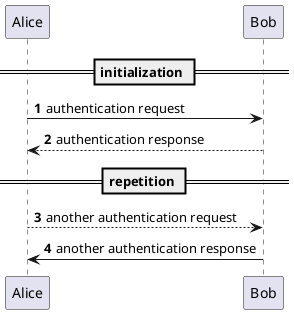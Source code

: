 @startuml

autonumber
== initialization ==

Alice -> Bob : authentication request
Bob --> Alice : authentication response

== repetition ==

'use --> for dotted sequence line
Alice --> Bob : another authentication request
'for better readability, leave actor names as is and change arrow direction
Alice <- Bob : another authentication response

@enduml